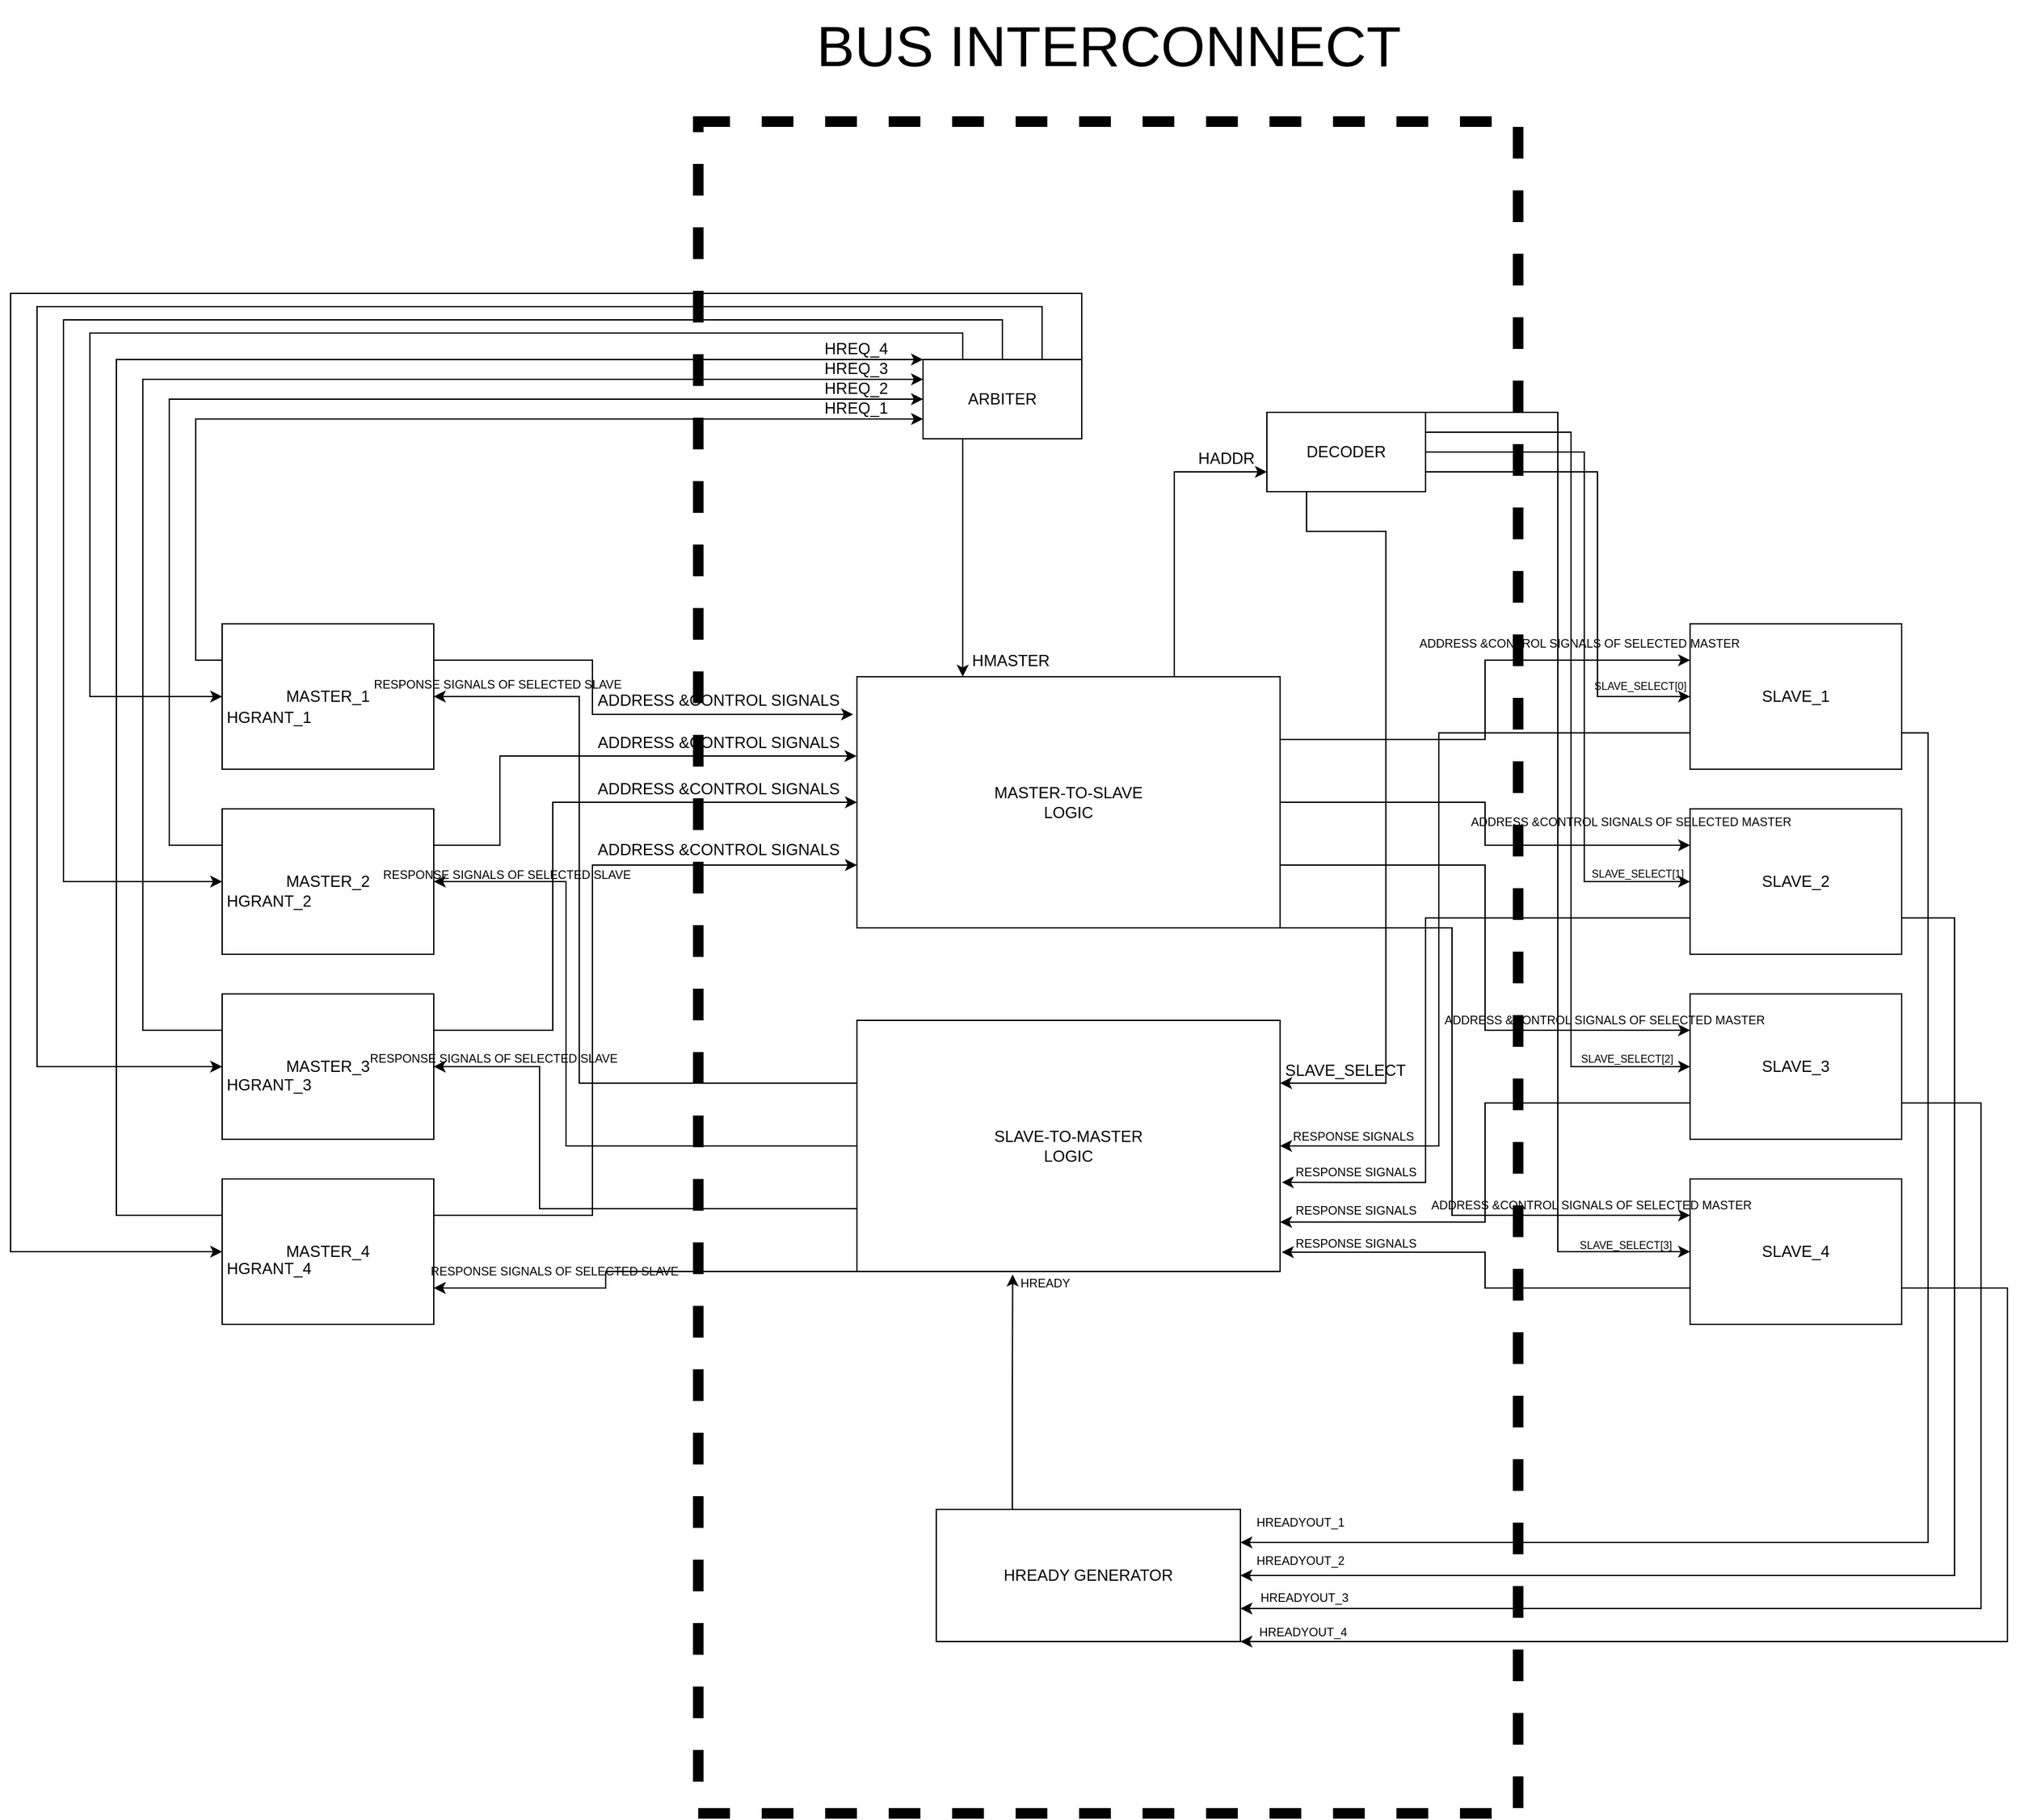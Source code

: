 <mxfile version="28.0.4">
  <diagram name="Page-1" id="74fgIfp0fjRWuUudOZ1E">
    <mxGraphModel grid="1" page="1" gridSize="10" guides="1" tooltips="1" connect="1" arrows="1" fold="1" pageScale="1" pageWidth="827" pageHeight="1169" math="0" shadow="0">
      <root>
        <mxCell id="0" />
        <mxCell id="1" parent="0" />
        <mxCell id="UhcoehoEXA9iPaGHAj1A-32" style="edgeStyle=orthogonalEdgeStyle;rounded=0;orthogonalLoop=1;jettySize=auto;html=1;exitX=0;exitY=0.25;exitDx=0;exitDy=0;entryX=0;entryY=0.75;entryDx=0;entryDy=0;" edge="1" parent="1" source="UhcoehoEXA9iPaGHAj1A-1" target="UhcoehoEXA9iPaGHAj1A-8">
          <mxGeometry relative="1" as="geometry" />
        </mxCell>
        <mxCell id="UhcoehoEXA9iPaGHAj1A-1" value="MASTER_1" style="rounded=0;whiteSpace=wrap;html=1;" vertex="1" parent="1">
          <mxGeometry x="80" y="40" width="160" height="110" as="geometry" />
        </mxCell>
        <mxCell id="UhcoehoEXA9iPaGHAj1A-33" style="edgeStyle=orthogonalEdgeStyle;rounded=0;orthogonalLoop=1;jettySize=auto;html=1;exitX=0;exitY=0.25;exitDx=0;exitDy=0;entryX=0;entryY=0.5;entryDx=0;entryDy=0;" edge="1" parent="1" source="UhcoehoEXA9iPaGHAj1A-2" target="UhcoehoEXA9iPaGHAj1A-8">
          <mxGeometry relative="1" as="geometry">
            <Array as="points">
              <mxPoint x="40" y="208" />
              <mxPoint x="40" y="-130" />
            </Array>
          </mxGeometry>
        </mxCell>
        <mxCell id="UhcoehoEXA9iPaGHAj1A-50" style="edgeStyle=orthogonalEdgeStyle;rounded=0;orthogonalLoop=1;jettySize=auto;html=1;exitX=1;exitY=0.25;exitDx=0;exitDy=0;entryX=-0.001;entryY=0.315;entryDx=0;entryDy=0;entryPerimeter=0;" edge="1" parent="1" source="UhcoehoEXA9iPaGHAj1A-2" target="UhcoehoEXA9iPaGHAj1A-9">
          <mxGeometry relative="1" as="geometry">
            <Array as="points">
              <mxPoint x="290" y="207" />
              <mxPoint x="290" y="140" />
              <mxPoint x="560" y="140" />
            </Array>
          </mxGeometry>
        </mxCell>
        <mxCell id="UhcoehoEXA9iPaGHAj1A-2" value="MASTER_2" style="rounded=0;whiteSpace=wrap;html=1;" vertex="1" parent="1">
          <mxGeometry x="80" y="180" width="160" height="110" as="geometry" />
        </mxCell>
        <mxCell id="UhcoehoEXA9iPaGHAj1A-34" style="edgeStyle=orthogonalEdgeStyle;rounded=0;orthogonalLoop=1;jettySize=auto;html=1;exitX=0;exitY=0.25;exitDx=0;exitDy=0;entryX=0;entryY=0.25;entryDx=0;entryDy=0;" edge="1" parent="1" source="UhcoehoEXA9iPaGHAj1A-6" target="UhcoehoEXA9iPaGHAj1A-8">
          <mxGeometry relative="1" as="geometry">
            <Array as="points">
              <mxPoint x="20" y="348" />
              <mxPoint x="20" y="-145" />
            </Array>
          </mxGeometry>
        </mxCell>
        <mxCell id="UhcoehoEXA9iPaGHAj1A-51" style="edgeStyle=orthogonalEdgeStyle;rounded=0;orthogonalLoop=1;jettySize=auto;html=1;exitX=1;exitY=0.25;exitDx=0;exitDy=0;entryX=0;entryY=0.5;entryDx=0;entryDy=0;" edge="1" parent="1" source="UhcoehoEXA9iPaGHAj1A-6" target="UhcoehoEXA9iPaGHAj1A-9">
          <mxGeometry relative="1" as="geometry">
            <Array as="points">
              <mxPoint x="330" y="347" />
              <mxPoint x="330" y="175" />
            </Array>
          </mxGeometry>
        </mxCell>
        <mxCell id="UhcoehoEXA9iPaGHAj1A-6" value="MASTER_3" style="rounded=0;whiteSpace=wrap;html=1;" vertex="1" parent="1">
          <mxGeometry x="80" y="320" width="160" height="110" as="geometry" />
        </mxCell>
        <mxCell id="UhcoehoEXA9iPaGHAj1A-36" style="edgeStyle=orthogonalEdgeStyle;rounded=0;orthogonalLoop=1;jettySize=auto;html=1;exitX=0;exitY=0.25;exitDx=0;exitDy=0;entryX=0;entryY=0;entryDx=0;entryDy=0;" edge="1" parent="1" source="UhcoehoEXA9iPaGHAj1A-7" target="UhcoehoEXA9iPaGHAj1A-8">
          <mxGeometry relative="1" as="geometry">
            <Array as="points">
              <mxPoint y="488" />
              <mxPoint y="-160" />
            </Array>
          </mxGeometry>
        </mxCell>
        <mxCell id="UhcoehoEXA9iPaGHAj1A-52" style="edgeStyle=orthogonalEdgeStyle;rounded=0;orthogonalLoop=1;jettySize=auto;html=1;exitX=1;exitY=0.25;exitDx=0;exitDy=0;entryX=0;entryY=0.75;entryDx=0;entryDy=0;" edge="1" parent="1" source="UhcoehoEXA9iPaGHAj1A-7" target="UhcoehoEXA9iPaGHAj1A-9">
          <mxGeometry relative="1" as="geometry">
            <Array as="points">
              <mxPoint x="360" y="487" />
              <mxPoint x="360" y="223" />
            </Array>
          </mxGeometry>
        </mxCell>
        <mxCell id="UhcoehoEXA9iPaGHAj1A-7" value="MASTER_4" style="rounded=0;whiteSpace=wrap;html=1;" vertex="1" parent="1">
          <mxGeometry x="80" y="460" width="160" height="110" as="geometry" />
        </mxCell>
        <mxCell id="UhcoehoEXA9iPaGHAj1A-30" style="edgeStyle=orthogonalEdgeStyle;rounded=0;orthogonalLoop=1;jettySize=auto;html=1;exitX=0.25;exitY=1;exitDx=0;exitDy=0;entryX=0.25;entryY=0;entryDx=0;entryDy=0;" edge="1" parent="1" source="UhcoehoEXA9iPaGHAj1A-8" target="UhcoehoEXA9iPaGHAj1A-9">
          <mxGeometry relative="1" as="geometry" />
        </mxCell>
        <mxCell id="UhcoehoEXA9iPaGHAj1A-41" style="edgeStyle=orthogonalEdgeStyle;rounded=0;orthogonalLoop=1;jettySize=auto;html=1;exitX=0.25;exitY=0;exitDx=0;exitDy=0;entryX=0;entryY=0.5;entryDx=0;entryDy=0;" edge="1" parent="1" source="UhcoehoEXA9iPaGHAj1A-8" target="UhcoehoEXA9iPaGHAj1A-1">
          <mxGeometry relative="1" as="geometry">
            <Array as="points">
              <mxPoint x="640" y="-180" />
              <mxPoint x="-20" y="-180" />
              <mxPoint x="-20" y="95" />
            </Array>
          </mxGeometry>
        </mxCell>
        <mxCell id="UhcoehoEXA9iPaGHAj1A-42" style="edgeStyle=orthogonalEdgeStyle;rounded=0;orthogonalLoop=1;jettySize=auto;html=1;exitX=0.5;exitY=0;exitDx=0;exitDy=0;entryX=0;entryY=0.5;entryDx=0;entryDy=0;" edge="1" parent="1" source="UhcoehoEXA9iPaGHAj1A-8" target="UhcoehoEXA9iPaGHAj1A-2">
          <mxGeometry relative="1" as="geometry">
            <Array as="points">
              <mxPoint x="670" y="-190" />
              <mxPoint x="-40" y="-190" />
              <mxPoint x="-40" y="235" />
            </Array>
          </mxGeometry>
        </mxCell>
        <mxCell id="UhcoehoEXA9iPaGHAj1A-43" style="edgeStyle=orthogonalEdgeStyle;rounded=0;orthogonalLoop=1;jettySize=auto;html=1;exitX=0.75;exitY=0;exitDx=0;exitDy=0;entryX=0;entryY=0.5;entryDx=0;entryDy=0;" edge="1" parent="1" source="UhcoehoEXA9iPaGHAj1A-8" target="UhcoehoEXA9iPaGHAj1A-6">
          <mxGeometry relative="1" as="geometry">
            <Array as="points">
              <mxPoint x="700" y="-200" />
              <mxPoint x="-60" y="-200" />
              <mxPoint x="-60" y="375" />
            </Array>
          </mxGeometry>
        </mxCell>
        <mxCell id="UhcoehoEXA9iPaGHAj1A-44" style="edgeStyle=orthogonalEdgeStyle;rounded=0;orthogonalLoop=1;jettySize=auto;html=1;exitX=1;exitY=0;exitDx=0;exitDy=0;entryX=0;entryY=0.5;entryDx=0;entryDy=0;" edge="1" parent="1" source="UhcoehoEXA9iPaGHAj1A-8" target="UhcoehoEXA9iPaGHAj1A-7">
          <mxGeometry relative="1" as="geometry">
            <Array as="points">
              <mxPoint x="730" y="-210" />
              <mxPoint x="-80" y="-210" />
              <mxPoint x="-80" y="515" />
            </Array>
          </mxGeometry>
        </mxCell>
        <mxCell id="UhcoehoEXA9iPaGHAj1A-8" value="ARBITER" style="rounded=0;whiteSpace=wrap;html=1;" vertex="1" parent="1">
          <mxGeometry x="610" y="-160" width="120" height="60" as="geometry" />
        </mxCell>
        <mxCell id="UhcoehoEXA9iPaGHAj1A-57" style="edgeStyle=orthogonalEdgeStyle;rounded=0;orthogonalLoop=1;jettySize=auto;html=1;exitX=0.75;exitY=0;exitDx=0;exitDy=0;entryX=0;entryY=0.75;entryDx=0;entryDy=0;" edge="1" parent="1" source="UhcoehoEXA9iPaGHAj1A-9" target="UhcoehoEXA9iPaGHAj1A-16">
          <mxGeometry relative="1" as="geometry" />
        </mxCell>
        <mxCell id="UhcoehoEXA9iPaGHAj1A-59" style="edgeStyle=orthogonalEdgeStyle;rounded=0;orthogonalLoop=1;jettySize=auto;html=1;exitX=1;exitY=0.25;exitDx=0;exitDy=0;entryX=0;entryY=0.25;entryDx=0;entryDy=0;" edge="1" parent="1" source="UhcoehoEXA9iPaGHAj1A-9" target="UhcoehoEXA9iPaGHAj1A-12">
          <mxGeometry relative="1" as="geometry" />
        </mxCell>
        <mxCell id="UhcoehoEXA9iPaGHAj1A-60" style="edgeStyle=orthogonalEdgeStyle;rounded=0;orthogonalLoop=1;jettySize=auto;html=1;exitX=1;exitY=0.5;exitDx=0;exitDy=0;entryX=0;entryY=0.25;entryDx=0;entryDy=0;" edge="1" parent="1" source="UhcoehoEXA9iPaGHAj1A-9" target="UhcoehoEXA9iPaGHAj1A-13">
          <mxGeometry relative="1" as="geometry" />
        </mxCell>
        <mxCell id="UhcoehoEXA9iPaGHAj1A-61" style="edgeStyle=orthogonalEdgeStyle;rounded=0;orthogonalLoop=1;jettySize=auto;html=1;exitX=1;exitY=0.75;exitDx=0;exitDy=0;entryX=0;entryY=0.25;entryDx=0;entryDy=0;" edge="1" parent="1" source="UhcoehoEXA9iPaGHAj1A-9" target="UhcoehoEXA9iPaGHAj1A-14">
          <mxGeometry relative="1" as="geometry" />
        </mxCell>
        <mxCell id="UhcoehoEXA9iPaGHAj1A-62" style="edgeStyle=orthogonalEdgeStyle;rounded=0;orthogonalLoop=1;jettySize=auto;html=1;exitX=1;exitY=1;exitDx=0;exitDy=0;entryX=0;entryY=0.25;entryDx=0;entryDy=0;" edge="1" parent="1" source="UhcoehoEXA9iPaGHAj1A-9" target="UhcoehoEXA9iPaGHAj1A-15">
          <mxGeometry relative="1" as="geometry">
            <Array as="points">
              <mxPoint x="1010" y="270" />
              <mxPoint x="1010" y="487" />
            </Array>
          </mxGeometry>
        </mxCell>
        <mxCell id="UhcoehoEXA9iPaGHAj1A-9" value="&lt;div&gt;MASTER-TO-SLAVE&lt;/div&gt;&lt;div&gt;LOGIC&lt;/div&gt;" style="rounded=0;whiteSpace=wrap;html=1;" vertex="1" parent="1">
          <mxGeometry x="560" y="80" width="320" height="190" as="geometry" />
        </mxCell>
        <mxCell id="UhcoehoEXA9iPaGHAj1A-83" style="edgeStyle=orthogonalEdgeStyle;rounded=0;orthogonalLoop=1;jettySize=auto;html=1;exitX=0;exitY=0.25;exitDx=0;exitDy=0;entryX=1;entryY=0.5;entryDx=0;entryDy=0;" edge="1" parent="1" source="UhcoehoEXA9iPaGHAj1A-10" target="UhcoehoEXA9iPaGHAj1A-1">
          <mxGeometry relative="1" as="geometry">
            <Array as="points">
              <mxPoint x="350" y="387" />
              <mxPoint x="350" y="95" />
            </Array>
          </mxGeometry>
        </mxCell>
        <mxCell id="UhcoehoEXA9iPaGHAj1A-84" style="edgeStyle=orthogonalEdgeStyle;rounded=0;orthogonalLoop=1;jettySize=auto;html=1;exitX=0;exitY=0.5;exitDx=0;exitDy=0;entryX=1;entryY=0.5;entryDx=0;entryDy=0;" edge="1" parent="1" source="UhcoehoEXA9iPaGHAj1A-10" target="UhcoehoEXA9iPaGHAj1A-2">
          <mxGeometry relative="1" as="geometry">
            <Array as="points">
              <mxPoint x="340" y="435" />
              <mxPoint x="340" y="235" />
            </Array>
          </mxGeometry>
        </mxCell>
        <mxCell id="UhcoehoEXA9iPaGHAj1A-85" style="edgeStyle=orthogonalEdgeStyle;rounded=0;orthogonalLoop=1;jettySize=auto;html=1;exitX=0;exitY=0.75;exitDx=0;exitDy=0;entryX=1;entryY=0.5;entryDx=0;entryDy=0;" edge="1" parent="1" source="UhcoehoEXA9iPaGHAj1A-10" target="UhcoehoEXA9iPaGHAj1A-6">
          <mxGeometry relative="1" as="geometry">
            <Array as="points">
              <mxPoint x="320" y="482" />
              <mxPoint x="320" y="375" />
            </Array>
          </mxGeometry>
        </mxCell>
        <mxCell id="UhcoehoEXA9iPaGHAj1A-86" style="edgeStyle=orthogonalEdgeStyle;rounded=0;orthogonalLoop=1;jettySize=auto;html=1;exitX=0;exitY=1;exitDx=0;exitDy=0;entryX=1;entryY=0.75;entryDx=0;entryDy=0;" edge="1" parent="1" source="UhcoehoEXA9iPaGHAj1A-10" target="UhcoehoEXA9iPaGHAj1A-7">
          <mxGeometry relative="1" as="geometry">
            <Array as="points">
              <mxPoint x="370" y="530" />
              <mxPoint x="370" y="542" />
            </Array>
          </mxGeometry>
        </mxCell>
        <mxCell id="UhcoehoEXA9iPaGHAj1A-10" value="&lt;div&gt;SLAVE-TO-MASTER&lt;/div&gt;&lt;div&gt;LOGIC&lt;/div&gt;" style="rounded=0;whiteSpace=wrap;html=1;" vertex="1" parent="1">
          <mxGeometry x="560" y="340" width="320" height="190" as="geometry" />
        </mxCell>
        <mxCell id="UhcoehoEXA9iPaGHAj1A-11" value="HREADY GENERATOR" style="rounded=0;whiteSpace=wrap;html=1;" vertex="1" parent="1">
          <mxGeometry x="620" y="710" width="230" height="100" as="geometry" />
        </mxCell>
        <mxCell id="UhcoehoEXA9iPaGHAj1A-17" style="edgeStyle=orthogonalEdgeStyle;rounded=0;orthogonalLoop=1;jettySize=auto;html=1;exitX=1;exitY=0.75;exitDx=0;exitDy=0;entryX=1;entryY=0.25;entryDx=0;entryDy=0;" edge="1" parent="1" source="UhcoehoEXA9iPaGHAj1A-12" target="UhcoehoEXA9iPaGHAj1A-11">
          <mxGeometry relative="1" as="geometry" />
        </mxCell>
        <mxCell id="UhcoehoEXA9iPaGHAj1A-75" style="edgeStyle=orthogonalEdgeStyle;rounded=0;orthogonalLoop=1;jettySize=auto;html=1;exitX=0;exitY=0.75;exitDx=0;exitDy=0;entryX=1;entryY=0.5;entryDx=0;entryDy=0;" edge="1" parent="1" source="UhcoehoEXA9iPaGHAj1A-12" target="UhcoehoEXA9iPaGHAj1A-10">
          <mxGeometry relative="1" as="geometry">
            <Array as="points">
              <mxPoint x="1000" y="122" />
              <mxPoint x="1000" y="435" />
            </Array>
          </mxGeometry>
        </mxCell>
        <mxCell id="UhcoehoEXA9iPaGHAj1A-12" value="SLAVE_1" style="rounded=0;whiteSpace=wrap;html=1;" vertex="1" parent="1">
          <mxGeometry x="1190" y="40" width="160" height="110" as="geometry" />
        </mxCell>
        <mxCell id="UhcoehoEXA9iPaGHAj1A-18" style="edgeStyle=orthogonalEdgeStyle;rounded=0;orthogonalLoop=1;jettySize=auto;html=1;exitX=1;exitY=0.75;exitDx=0;exitDy=0;entryX=1;entryY=0.5;entryDx=0;entryDy=0;" edge="1" parent="1" source="UhcoehoEXA9iPaGHAj1A-13" target="UhcoehoEXA9iPaGHAj1A-11">
          <mxGeometry relative="1" as="geometry">
            <Array as="points">
              <mxPoint x="1390" y="263" />
              <mxPoint x="1390" y="760" />
            </Array>
          </mxGeometry>
        </mxCell>
        <mxCell id="UhcoehoEXA9iPaGHAj1A-13" value="SLAVE_2" style="rounded=0;whiteSpace=wrap;html=1;" vertex="1" parent="1">
          <mxGeometry x="1190" y="180" width="160" height="110" as="geometry" />
        </mxCell>
        <mxCell id="UhcoehoEXA9iPaGHAj1A-19" style="edgeStyle=orthogonalEdgeStyle;rounded=0;orthogonalLoop=1;jettySize=auto;html=1;exitX=1;exitY=0.75;exitDx=0;exitDy=0;entryX=1;entryY=0.75;entryDx=0;entryDy=0;" edge="1" parent="1" source="UhcoehoEXA9iPaGHAj1A-14" target="UhcoehoEXA9iPaGHAj1A-11">
          <mxGeometry relative="1" as="geometry">
            <Array as="points">
              <mxPoint x="1410" y="403" />
              <mxPoint x="1410" y="785" />
            </Array>
          </mxGeometry>
        </mxCell>
        <mxCell id="UhcoehoEXA9iPaGHAj1A-14" value="SLAVE_3" style="rounded=0;whiteSpace=wrap;html=1;" vertex="1" parent="1">
          <mxGeometry x="1190" y="320" width="160" height="110" as="geometry" />
        </mxCell>
        <mxCell id="UhcoehoEXA9iPaGHAj1A-20" style="edgeStyle=orthogonalEdgeStyle;rounded=0;orthogonalLoop=1;jettySize=auto;html=1;exitX=1;exitY=0.75;exitDx=0;exitDy=0;entryX=1;entryY=1;entryDx=0;entryDy=0;" edge="1" parent="1" source="UhcoehoEXA9iPaGHAj1A-15" target="UhcoehoEXA9iPaGHAj1A-11">
          <mxGeometry relative="1" as="geometry">
            <Array as="points">
              <mxPoint x="1430" y="543" />
              <mxPoint x="1430" y="810" />
            </Array>
          </mxGeometry>
        </mxCell>
        <mxCell id="UhcoehoEXA9iPaGHAj1A-15" value="SLAVE_4" style="rounded=0;whiteSpace=wrap;html=1;" vertex="1" parent="1">
          <mxGeometry x="1190" y="460" width="160" height="110" as="geometry" />
        </mxCell>
        <mxCell id="UhcoehoEXA9iPaGHAj1A-28" style="edgeStyle=orthogonalEdgeStyle;rounded=0;orthogonalLoop=1;jettySize=auto;html=1;exitX=0.25;exitY=1;exitDx=0;exitDy=0;entryX=1;entryY=0.25;entryDx=0;entryDy=0;" edge="1" parent="1" source="UhcoehoEXA9iPaGHAj1A-16" target="UhcoehoEXA9iPaGHAj1A-10">
          <mxGeometry relative="1" as="geometry">
            <Array as="points">
              <mxPoint x="900" y="-30" />
              <mxPoint x="960" y="-30" />
              <mxPoint x="960" y="387" />
            </Array>
          </mxGeometry>
        </mxCell>
        <mxCell id="UhcoehoEXA9iPaGHAj1A-67" style="edgeStyle=orthogonalEdgeStyle;rounded=0;orthogonalLoop=1;jettySize=auto;html=1;exitX=1;exitY=0.75;exitDx=0;exitDy=0;entryX=0;entryY=0.5;entryDx=0;entryDy=0;" edge="1" parent="1" source="UhcoehoEXA9iPaGHAj1A-16" target="UhcoehoEXA9iPaGHAj1A-12">
          <mxGeometry relative="1" as="geometry">
            <Array as="points">
              <mxPoint x="1120" y="-75" />
              <mxPoint x="1120" y="95" />
            </Array>
          </mxGeometry>
        </mxCell>
        <mxCell id="UhcoehoEXA9iPaGHAj1A-68" style="edgeStyle=orthogonalEdgeStyle;rounded=0;orthogonalLoop=1;jettySize=auto;html=1;exitX=1;exitY=0.5;exitDx=0;exitDy=0;entryX=0;entryY=0.5;entryDx=0;entryDy=0;" edge="1" parent="1" source="UhcoehoEXA9iPaGHAj1A-16" target="UhcoehoEXA9iPaGHAj1A-13">
          <mxGeometry relative="1" as="geometry">
            <Array as="points">
              <mxPoint x="1110" y="-90" />
              <mxPoint x="1110" y="235" />
            </Array>
          </mxGeometry>
        </mxCell>
        <mxCell id="UhcoehoEXA9iPaGHAj1A-69" style="edgeStyle=orthogonalEdgeStyle;rounded=0;orthogonalLoop=1;jettySize=auto;html=1;exitX=1;exitY=0.25;exitDx=0;exitDy=0;entryX=0;entryY=0.5;entryDx=0;entryDy=0;" edge="1" parent="1" source="UhcoehoEXA9iPaGHAj1A-16" target="UhcoehoEXA9iPaGHAj1A-14">
          <mxGeometry relative="1" as="geometry">
            <Array as="points">
              <mxPoint x="1100" y="-105" />
              <mxPoint x="1100" y="375" />
            </Array>
          </mxGeometry>
        </mxCell>
        <mxCell id="UhcoehoEXA9iPaGHAj1A-70" style="edgeStyle=orthogonalEdgeStyle;rounded=0;orthogonalLoop=1;jettySize=auto;html=1;exitX=1;exitY=0;exitDx=0;exitDy=0;entryX=0;entryY=0.5;entryDx=0;entryDy=0;" edge="1" parent="1" source="UhcoehoEXA9iPaGHAj1A-16" target="UhcoehoEXA9iPaGHAj1A-15">
          <mxGeometry relative="1" as="geometry">
            <Array as="points">
              <mxPoint x="1090" y="-120" />
              <mxPoint x="1090" y="515" />
            </Array>
          </mxGeometry>
        </mxCell>
        <mxCell id="UhcoehoEXA9iPaGHAj1A-16" value="DECODER" style="rounded=0;whiteSpace=wrap;html=1;" vertex="1" parent="1">
          <mxGeometry x="870" y="-120" width="120" height="60" as="geometry" />
        </mxCell>
        <mxCell id="UhcoehoEXA9iPaGHAj1A-21" value="HREADYOUT_4" style="text;html=1;align=center;verticalAlign=middle;resizable=0;points=[];autosize=1;strokeColor=none;fillColor=none;fontSize=9;" vertex="1" parent="1">
          <mxGeometry x="852" y="793" width="90" height="20" as="geometry" />
        </mxCell>
        <mxCell id="UhcoehoEXA9iPaGHAj1A-22" value="HREADYOUT_3" style="text;html=1;align=center;verticalAlign=middle;resizable=0;points=[];autosize=1;strokeColor=none;fillColor=none;fontSize=9;" vertex="1" parent="1">
          <mxGeometry x="853" y="767" width="90" height="20" as="geometry" />
        </mxCell>
        <mxCell id="UhcoehoEXA9iPaGHAj1A-23" value="HREADYOUT_2" style="text;html=1;align=center;verticalAlign=middle;resizable=0;points=[];autosize=1;strokeColor=none;fillColor=none;fontSize=9;" vertex="1" parent="1">
          <mxGeometry x="850" y="739" width="90" height="20" as="geometry" />
        </mxCell>
        <mxCell id="UhcoehoEXA9iPaGHAj1A-24" value="HREADYOUT_1" style="text;html=1;align=center;verticalAlign=middle;resizable=0;points=[];autosize=1;strokeColor=none;fillColor=none;fontSize=9;" vertex="1" parent="1">
          <mxGeometry x="850" y="710" width="90" height="20" as="geometry" />
        </mxCell>
        <mxCell id="UhcoehoEXA9iPaGHAj1A-26" style="edgeStyle=orthogonalEdgeStyle;rounded=0;orthogonalLoop=1;jettySize=auto;html=1;exitX=0.25;exitY=0;exitDx=0;exitDy=0;entryX=0.368;entryY=1.012;entryDx=0;entryDy=0;entryPerimeter=0;" edge="1" parent="1" source="UhcoehoEXA9iPaGHAj1A-11" target="UhcoehoEXA9iPaGHAj1A-10">
          <mxGeometry relative="1" as="geometry" />
        </mxCell>
        <mxCell id="UhcoehoEXA9iPaGHAj1A-27" value="&lt;font style=&quot;font-size: 9px;&quot;&gt;HREADY&lt;/font&gt;" style="text;html=1;align=center;verticalAlign=middle;resizable=0;points=[];autosize=1;strokeColor=none;fillColor=none;" vertex="1" parent="1">
          <mxGeometry x="672" y="523" width="60" height="30" as="geometry" />
        </mxCell>
        <mxCell id="UhcoehoEXA9iPaGHAj1A-29" value="SLAVE_SELECT" style="text;html=1;align=center;verticalAlign=middle;resizable=0;points=[];autosize=1;strokeColor=none;fillColor=none;" vertex="1" parent="1">
          <mxGeometry x="874" y="363" width="110" height="30" as="geometry" />
        </mxCell>
        <mxCell id="UhcoehoEXA9iPaGHAj1A-31" value="HMASTER" style="text;html=1;align=center;verticalAlign=middle;resizable=0;points=[];autosize=1;strokeColor=none;fillColor=none;" vertex="1" parent="1">
          <mxGeometry x="636" y="53" width="80" height="30" as="geometry" />
        </mxCell>
        <mxCell id="UhcoehoEXA9iPaGHAj1A-37" value="HREQ_4" style="text;html=1;align=center;verticalAlign=middle;resizable=0;points=[];autosize=1;strokeColor=none;fillColor=none;" vertex="1" parent="1">
          <mxGeometry x="524" y="-183" width="70" height="30" as="geometry" />
        </mxCell>
        <mxCell id="UhcoehoEXA9iPaGHAj1A-38" value="HREQ_3" style="text;html=1;align=center;verticalAlign=middle;resizable=0;points=[];autosize=1;strokeColor=none;fillColor=none;" vertex="1" parent="1">
          <mxGeometry x="524" y="-168" width="70" height="30" as="geometry" />
        </mxCell>
        <mxCell id="UhcoehoEXA9iPaGHAj1A-39" value="HREQ_2" style="text;html=1;align=center;verticalAlign=middle;resizable=0;points=[];autosize=1;strokeColor=none;fillColor=none;" vertex="1" parent="1">
          <mxGeometry x="524" y="-153" width="70" height="30" as="geometry" />
        </mxCell>
        <mxCell id="UhcoehoEXA9iPaGHAj1A-40" value="HREQ_1" style="text;html=1;align=center;verticalAlign=middle;resizable=0;points=[];autosize=1;strokeColor=none;fillColor=none;" vertex="1" parent="1">
          <mxGeometry x="524" y="-138" width="70" height="30" as="geometry" />
        </mxCell>
        <mxCell id="UhcoehoEXA9iPaGHAj1A-45" value="HGRANT_1" style="text;html=1;align=center;verticalAlign=middle;resizable=0;points=[];autosize=1;strokeColor=none;fillColor=none;" vertex="1" parent="1">
          <mxGeometry x="70" y="96" width="90" height="30" as="geometry" />
        </mxCell>
        <mxCell id="UhcoehoEXA9iPaGHAj1A-46" value="HGRANT_2" style="text;html=1;align=center;verticalAlign=middle;resizable=0;points=[];autosize=1;strokeColor=none;fillColor=none;" vertex="1" parent="1">
          <mxGeometry x="70" y="235" width="90" height="30" as="geometry" />
        </mxCell>
        <mxCell id="UhcoehoEXA9iPaGHAj1A-47" value="HGRANT_3" style="text;html=1;align=center;verticalAlign=middle;resizable=0;points=[];autosize=1;strokeColor=none;fillColor=none;" vertex="1" parent="1">
          <mxGeometry x="70" y="374" width="90" height="30" as="geometry" />
        </mxCell>
        <mxCell id="UhcoehoEXA9iPaGHAj1A-48" value="HGRANT_4" style="text;html=1;align=center;verticalAlign=middle;resizable=0;points=[];autosize=1;strokeColor=none;fillColor=none;" vertex="1" parent="1">
          <mxGeometry x="70" y="513" width="90" height="30" as="geometry" />
        </mxCell>
        <mxCell id="UhcoehoEXA9iPaGHAj1A-49" style="edgeStyle=orthogonalEdgeStyle;rounded=0;orthogonalLoop=1;jettySize=auto;html=1;exitX=1;exitY=0.25;exitDx=0;exitDy=0;entryX=-0.009;entryY=0.15;entryDx=0;entryDy=0;entryPerimeter=0;" edge="1" parent="1" source="UhcoehoEXA9iPaGHAj1A-1" target="UhcoehoEXA9iPaGHAj1A-9">
          <mxGeometry relative="1" as="geometry">
            <Array as="points">
              <mxPoint x="360" y="68" />
              <mxPoint x="360" y="109" />
            </Array>
          </mxGeometry>
        </mxCell>
        <mxCell id="UhcoehoEXA9iPaGHAj1A-53" value="ADDRESS &amp;amp;CONTROL SIGNALS" style="text;html=1;align=center;verticalAlign=middle;resizable=0;points=[];autosize=1;strokeColor=none;fillColor=none;" vertex="1" parent="1">
          <mxGeometry x="350" y="83" width="210" height="30" as="geometry" />
        </mxCell>
        <mxCell id="UhcoehoEXA9iPaGHAj1A-54" value="ADDRESS &amp;amp;CONTROL SIGNALS" style="text;html=1;align=center;verticalAlign=middle;resizable=0;points=[];autosize=1;strokeColor=none;fillColor=none;" vertex="1" parent="1">
          <mxGeometry x="350" y="115" width="210" height="30" as="geometry" />
        </mxCell>
        <mxCell id="UhcoehoEXA9iPaGHAj1A-55" value="ADDRESS &amp;amp;CONTROL SIGNALS" style="text;html=1;align=center;verticalAlign=middle;resizable=0;points=[];autosize=1;strokeColor=none;fillColor=none;" vertex="1" parent="1">
          <mxGeometry x="350" y="150" width="210" height="30" as="geometry" />
        </mxCell>
        <mxCell id="UhcoehoEXA9iPaGHAj1A-56" value="ADDRESS &amp;amp;CONTROL SIGNALS" style="text;html=1;align=center;verticalAlign=middle;resizable=0;points=[];autosize=1;strokeColor=none;fillColor=none;" vertex="1" parent="1">
          <mxGeometry x="350" y="196" width="210" height="30" as="geometry" />
        </mxCell>
        <mxCell id="UhcoehoEXA9iPaGHAj1A-58" value="HADDR" style="text;html=1;align=center;verticalAlign=middle;resizable=0;points=[];autosize=1;strokeColor=none;fillColor=none;" vertex="1" parent="1">
          <mxGeometry x="804" y="-100" width="70" height="30" as="geometry" />
        </mxCell>
        <mxCell id="UhcoehoEXA9iPaGHAj1A-63" value="ADDRESS &amp;amp;CONTROL SIGNALS OF SELECTED MASTER" style="text;html=1;align=center;verticalAlign=middle;resizable=0;points=[];autosize=1;strokeColor=none;fillColor=none;fontSize=9;" vertex="1" parent="1">
          <mxGeometry x="971" y="45" width="270" height="20" as="geometry" />
        </mxCell>
        <mxCell id="UhcoehoEXA9iPaGHAj1A-64" value="ADDRESS &amp;amp;CONTROL SIGNALS OF SELECTED MASTER" style="text;html=1;align=center;verticalAlign=middle;resizable=0;points=[];autosize=1;strokeColor=none;fillColor=none;fontSize=9;" vertex="1" parent="1">
          <mxGeometry x="1010" y="180" width="270" height="20" as="geometry" />
        </mxCell>
        <mxCell id="UhcoehoEXA9iPaGHAj1A-65" value="ADDRESS &amp;amp;CONTROL SIGNALS OF SELECTED MASTER" style="text;html=1;align=center;verticalAlign=middle;resizable=0;points=[];autosize=1;strokeColor=none;fillColor=none;fontSize=9;" vertex="1" parent="1">
          <mxGeometry x="990" y="330" width="270" height="20" as="geometry" />
        </mxCell>
        <mxCell id="UhcoehoEXA9iPaGHAj1A-66" value="ADDRESS &amp;amp;CONTROL SIGNALS OF SELECTED MASTER" style="text;html=1;align=center;verticalAlign=middle;resizable=0;points=[];autosize=1;strokeColor=none;fillColor=none;fontSize=9;" vertex="1" parent="1">
          <mxGeometry x="980" y="470" width="270" height="20" as="geometry" />
        </mxCell>
        <mxCell id="UhcoehoEXA9iPaGHAj1A-71" value="SLAVE_SELECT[0]" style="text;html=1;align=center;verticalAlign=middle;resizable=0;points=[];autosize=1;strokeColor=none;fillColor=none;fontSize=8;" vertex="1" parent="1">
          <mxGeometry x="1107" y="77" width="90" height="20" as="geometry" />
        </mxCell>
        <mxCell id="UhcoehoEXA9iPaGHAj1A-72" value="SLAVE_SELECT[1]" style="text;html=1;align=center;verticalAlign=middle;resizable=0;points=[];autosize=1;strokeColor=none;fillColor=none;fontSize=8;" vertex="1" parent="1">
          <mxGeometry x="1105" y="219" width="90" height="20" as="geometry" />
        </mxCell>
        <mxCell id="UhcoehoEXA9iPaGHAj1A-73" value="SLAVE_SELECT[2]" style="text;html=1;align=center;verticalAlign=middle;resizable=0;points=[];autosize=1;strokeColor=none;fillColor=none;fontSize=8;" vertex="1" parent="1">
          <mxGeometry x="1097" y="359" width="90" height="20" as="geometry" />
        </mxCell>
        <mxCell id="UhcoehoEXA9iPaGHAj1A-74" value="SLAVE_SELECT[3]" style="text;html=1;align=center;verticalAlign=middle;resizable=0;points=[];autosize=1;strokeColor=none;fillColor=none;fontSize=8;" vertex="1" parent="1">
          <mxGeometry x="1096" y="500" width="90" height="20" as="geometry" />
        </mxCell>
        <mxCell id="UhcoehoEXA9iPaGHAj1A-76" style="edgeStyle=orthogonalEdgeStyle;rounded=0;orthogonalLoop=1;jettySize=auto;html=1;exitX=0;exitY=0.75;exitDx=0;exitDy=0;entryX=1.004;entryY=0.645;entryDx=0;entryDy=0;entryPerimeter=0;" edge="1" parent="1" source="UhcoehoEXA9iPaGHAj1A-13" target="UhcoehoEXA9iPaGHAj1A-10">
          <mxGeometry relative="1" as="geometry">
            <Array as="points">
              <mxPoint x="990" y="262" />
              <mxPoint x="990" y="463" />
            </Array>
          </mxGeometry>
        </mxCell>
        <mxCell id="UhcoehoEXA9iPaGHAj1A-77" style="edgeStyle=orthogonalEdgeStyle;rounded=0;orthogonalLoop=1;jettySize=auto;html=1;exitX=0;exitY=0.75;exitDx=0;exitDy=0;entryX=1;entryY=0.803;entryDx=0;entryDy=0;entryPerimeter=0;" edge="1" parent="1" source="UhcoehoEXA9iPaGHAj1A-14" target="UhcoehoEXA9iPaGHAj1A-10">
          <mxGeometry relative="1" as="geometry" />
        </mxCell>
        <mxCell id="UhcoehoEXA9iPaGHAj1A-78" style="edgeStyle=orthogonalEdgeStyle;rounded=0;orthogonalLoop=1;jettySize=auto;html=1;exitX=0;exitY=0.75;exitDx=0;exitDy=0;entryX=1.004;entryY=0.923;entryDx=0;entryDy=0;entryPerimeter=0;" edge="1" parent="1" source="UhcoehoEXA9iPaGHAj1A-15" target="UhcoehoEXA9iPaGHAj1A-10">
          <mxGeometry relative="1" as="geometry" />
        </mxCell>
        <mxCell id="UhcoehoEXA9iPaGHAj1A-79" value="RESPONSE SIGNALS" style="text;html=1;align=center;verticalAlign=middle;resizable=0;points=[];autosize=1;strokeColor=none;fillColor=none;fontSize=9;" vertex="1" parent="1">
          <mxGeometry x="875" y="418" width="120" height="20" as="geometry" />
        </mxCell>
        <mxCell id="UhcoehoEXA9iPaGHAj1A-80" value="RESPONSE SIGNALS" style="text;html=1;align=center;verticalAlign=middle;resizable=0;points=[];autosize=1;strokeColor=none;fillColor=none;fontSize=9;" vertex="1" parent="1">
          <mxGeometry x="877" y="445" width="120" height="20" as="geometry" />
        </mxCell>
        <mxCell id="UhcoehoEXA9iPaGHAj1A-81" value="RESPONSE SIGNALS" style="text;html=1;align=center;verticalAlign=middle;resizable=0;points=[];autosize=1;strokeColor=none;fillColor=none;fontSize=9;" vertex="1" parent="1">
          <mxGeometry x="877" y="474" width="120" height="20" as="geometry" />
        </mxCell>
        <mxCell id="UhcoehoEXA9iPaGHAj1A-82" value="RESPONSE SIGNALS" style="text;html=1;align=center;verticalAlign=middle;resizable=0;points=[];autosize=1;strokeColor=none;fillColor=none;fontSize=9;" vertex="1" parent="1">
          <mxGeometry x="877" y="499" width="120" height="20" as="geometry" />
        </mxCell>
        <mxCell id="UhcoehoEXA9iPaGHAj1A-87" value="RESPONSE SIGNALS OF SELECTED SLAVE" style="text;html=1;align=center;verticalAlign=middle;resizable=0;points=[];autosize=1;strokeColor=none;fillColor=none;fontSize=9;" vertex="1" parent="1">
          <mxGeometry x="226" y="520" width="210" height="20" as="geometry" />
        </mxCell>
        <mxCell id="UhcoehoEXA9iPaGHAj1A-88" value="RESPONSE SIGNALS OF SELECTED SLAVE" style="text;html=1;align=center;verticalAlign=middle;resizable=0;points=[];autosize=1;strokeColor=none;fillColor=none;fontSize=9;" vertex="1" parent="1">
          <mxGeometry x="180" y="359" width="210" height="20" as="geometry" />
        </mxCell>
        <mxCell id="UhcoehoEXA9iPaGHAj1A-89" value="RESPONSE SIGNALS OF SELECTED SLAVE" style="text;html=1;align=center;verticalAlign=middle;resizable=0;points=[];autosize=1;strokeColor=none;fillColor=none;fontSize=9;" vertex="1" parent="1">
          <mxGeometry x="190" y="220" width="210" height="20" as="geometry" />
        </mxCell>
        <mxCell id="UhcoehoEXA9iPaGHAj1A-90" value="RESPONSE SIGNALS OF SELECTED SLAVE" style="text;html=1;align=center;verticalAlign=middle;resizable=0;points=[];autosize=1;strokeColor=none;fillColor=none;fontSize=9;" vertex="1" parent="1">
          <mxGeometry x="183" y="76" width="210" height="20" as="geometry" />
        </mxCell>
        <mxCell id="UhcoehoEXA9iPaGHAj1A-91" value="" style="rounded=0;whiteSpace=wrap;html=1;fillColor=none;dashed=1;strokeWidth=8;" vertex="1" parent="1">
          <mxGeometry x="440" y="-340" width="620" height="1280" as="geometry" />
        </mxCell>
        <mxCell id="UhcoehoEXA9iPaGHAj1A-92" value="&lt;font style=&quot;font-size: 43px;&quot;&gt;BUS INTERCONNECT&lt;/font&gt;" style="text;html=1;align=center;verticalAlign=middle;resizable=0;points=[];autosize=1;strokeColor=none;fillColor=none;" vertex="1" parent="1">
          <mxGeometry x="515" y="-432" width="470" height="70" as="geometry" />
        </mxCell>
      </root>
    </mxGraphModel>
  </diagram>
</mxfile>
